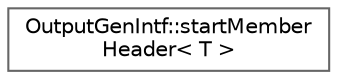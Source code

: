 digraph "Graphical Class Hierarchy"
{
 // INTERACTIVE_SVG=YES
 // LATEX_PDF_SIZE
  bgcolor="transparent";
  edge [fontname=Helvetica,fontsize=10,labelfontname=Helvetica,labelfontsize=10];
  node [fontname=Helvetica,fontsize=10,shape=box,height=0.2,width=0.4];
  rankdir="LR";
  Node0 [label="OutputGenIntf::startMember\lHeader\< T \>",height=0.2,width=0.4,color="grey40", fillcolor="white", style="filled",URL="$d6/db3/struct_output_gen_intf_1_1start_member_header.html",tooltip=" "];
}
